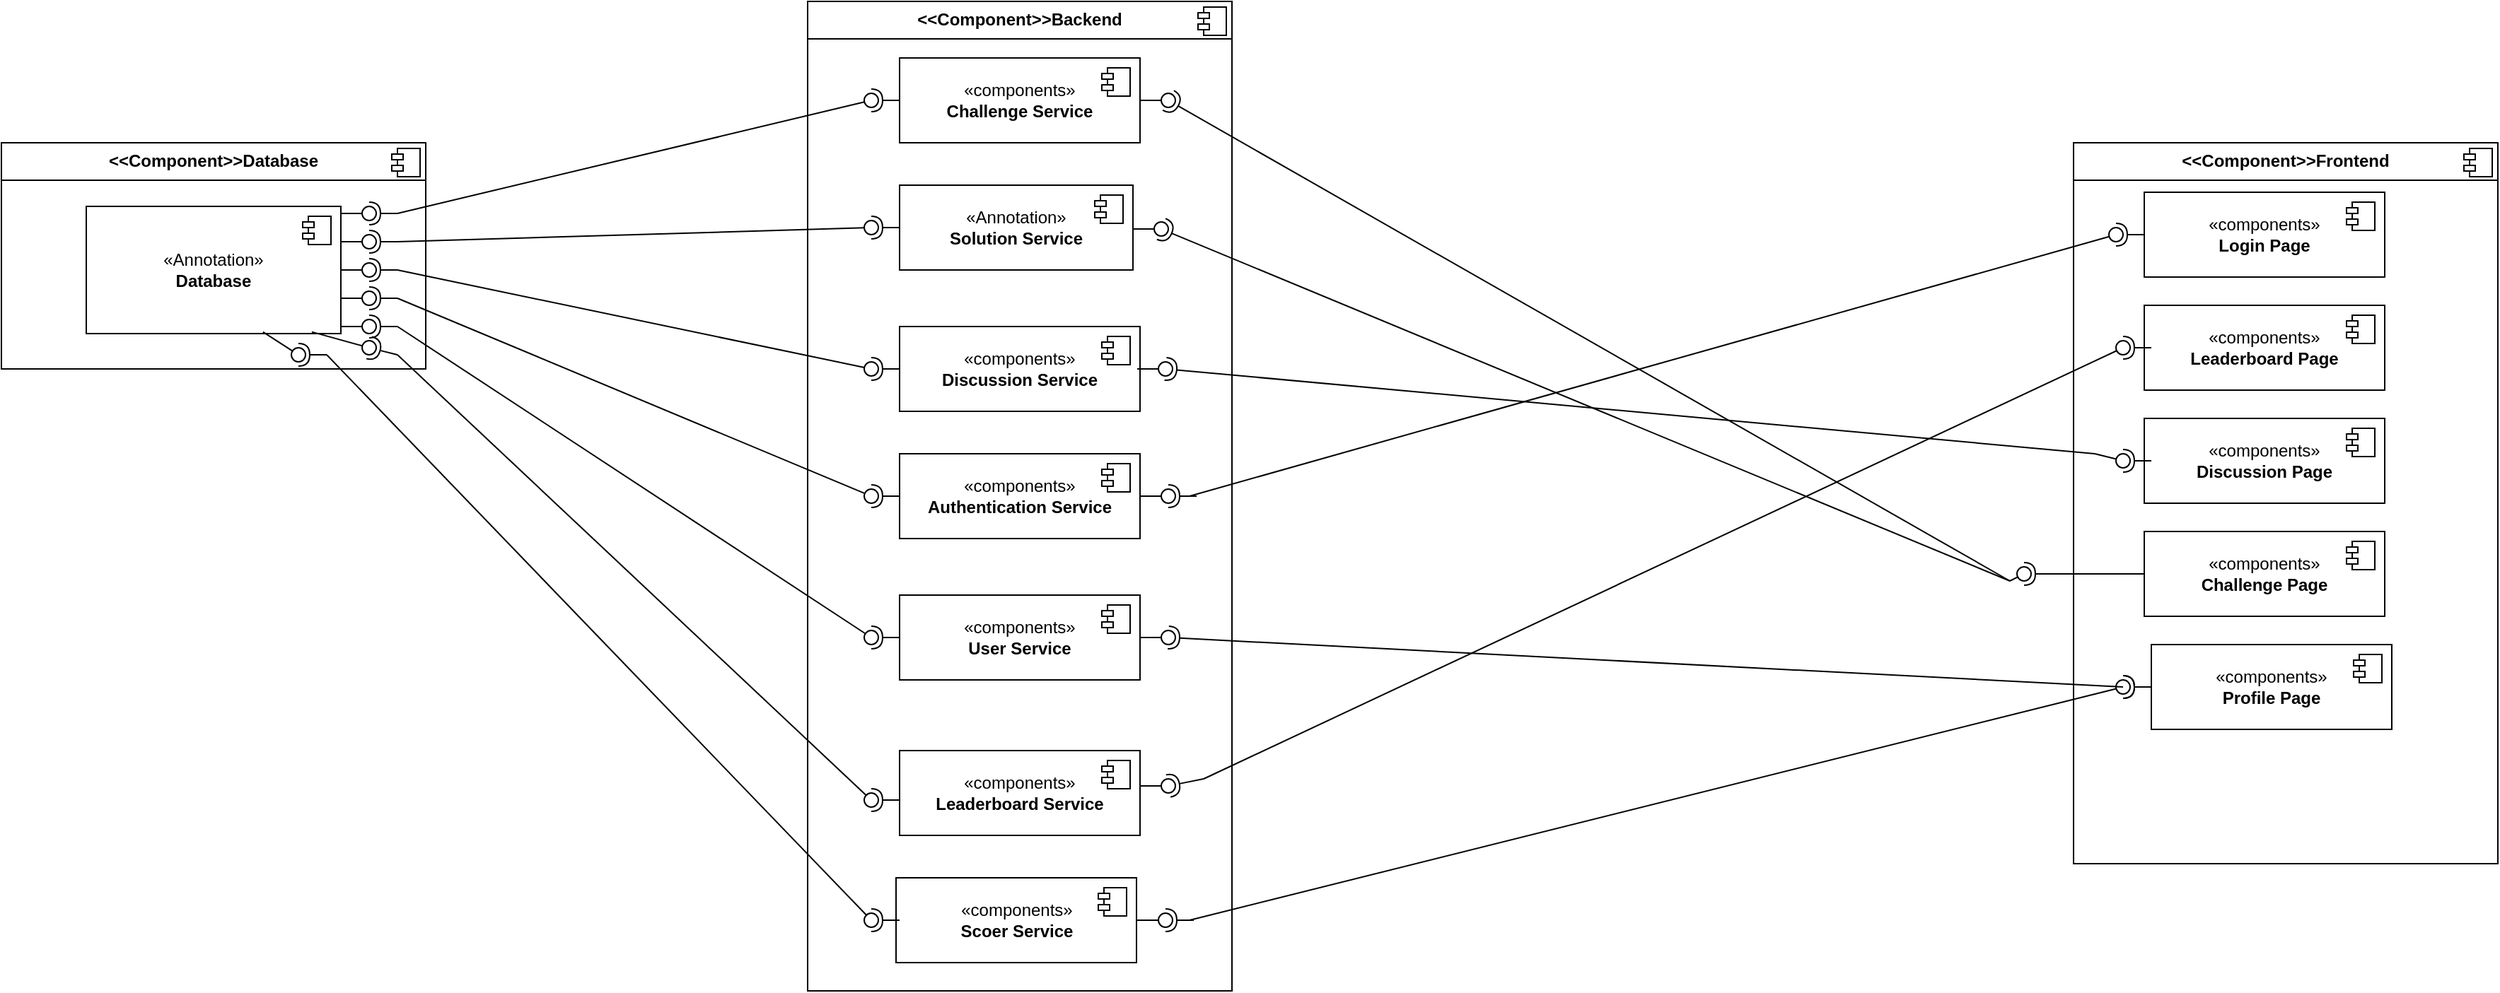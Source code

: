 <mxfile version="24.7.7">
  <diagram name="Page-1" id="1HDXXYpsf4qxFuLjd2vX">
    <mxGraphModel dx="3291" dy="1037" grid="1" gridSize="10" guides="1" tooltips="1" connect="1" arrows="1" fold="1" page="1" pageScale="1" pageWidth="850" pageHeight="1100" math="0" shadow="0">
      <root>
        <mxCell id="0" />
        <mxCell id="1" parent="0" />
        <mxCell id="7L-9NUfplAu3C36GX-nJ-7" value="&lt;p style=&quot;margin:0px;margin-top:6px;text-align:center;&quot;&gt;&lt;b&gt;&amp;lt;&amp;lt;Component&amp;gt;&amp;gt;Backend&lt;/b&gt;&lt;/p&gt;&lt;hr size=&quot;1&quot; style=&quot;border-style:solid;&quot;&gt;&lt;p style=&quot;margin:0px;margin-left:8px;&quot;&gt;&lt;br&gt;&lt;/p&gt;" style="align=left;overflow=fill;html=1;dropTarget=0;whiteSpace=wrap;" parent="1" vertex="1">
          <mxGeometry x="-470" y="130" width="300" height="700" as="geometry" />
        </mxCell>
        <mxCell id="7L-9NUfplAu3C36GX-nJ-8" value="" style="shape=component;jettyWidth=8;jettyHeight=4;" parent="7L-9NUfplAu3C36GX-nJ-7" vertex="1">
          <mxGeometry x="1" width="20" height="20" relative="1" as="geometry">
            <mxPoint x="-24" y="4" as="offset" />
          </mxGeometry>
        </mxCell>
        <mxCell id="7L-9NUfplAu3C36GX-nJ-1" value="«components»&lt;br&gt;&lt;b&gt;Challenge Service&lt;/b&gt;" style="html=1;dropTarget=0;whiteSpace=wrap;" parent="1" vertex="1">
          <mxGeometry x="-405" y="170" width="170" height="60" as="geometry" />
        </mxCell>
        <mxCell id="7L-9NUfplAu3C36GX-nJ-2" value="" style="shape=module;jettyWidth=8;jettyHeight=4;" parent="7L-9NUfplAu3C36GX-nJ-1" vertex="1">
          <mxGeometry x="1" width="20" height="20" relative="1" as="geometry">
            <mxPoint x="-27" y="7" as="offset" />
          </mxGeometry>
        </mxCell>
        <mxCell id="7L-9NUfplAu3C36GX-nJ-5" value="«Annotation»&lt;br&gt;&lt;b&gt;Solution Service&lt;/b&gt;" style="html=1;dropTarget=0;whiteSpace=wrap;" parent="1" vertex="1">
          <mxGeometry x="-405" y="260" width="165" height="60" as="geometry" />
        </mxCell>
        <mxCell id="7L-9NUfplAu3C36GX-nJ-6" value="" style="shape=module;jettyWidth=8;jettyHeight=4;" parent="7L-9NUfplAu3C36GX-nJ-5" vertex="1">
          <mxGeometry x="1" width="20" height="20" relative="1" as="geometry">
            <mxPoint x="-27" y="7" as="offset" />
          </mxGeometry>
        </mxCell>
        <mxCell id="7L-9NUfplAu3C36GX-nJ-9" value="«components»&lt;br&gt;&lt;b&gt;Discussion Service&lt;br&gt;&lt;/b&gt;" style="html=1;dropTarget=0;whiteSpace=wrap;" parent="1" vertex="1">
          <mxGeometry x="-405" y="360" width="170" height="60" as="geometry" />
        </mxCell>
        <mxCell id="7L-9NUfplAu3C36GX-nJ-10" value="" style="shape=module;jettyWidth=8;jettyHeight=4;" parent="7L-9NUfplAu3C36GX-nJ-9" vertex="1">
          <mxGeometry x="1" width="20" height="20" relative="1" as="geometry">
            <mxPoint x="-27" y="7" as="offset" />
          </mxGeometry>
        </mxCell>
        <mxCell id="7L-9NUfplAu3C36GX-nJ-11" value="«components»&lt;br&gt;&lt;b&gt;Authentication Service&lt;/b&gt;" style="html=1;dropTarget=0;whiteSpace=wrap;" parent="1" vertex="1">
          <mxGeometry x="-405" y="450" width="170" height="60" as="geometry" />
        </mxCell>
        <mxCell id="7L-9NUfplAu3C36GX-nJ-12" value="" style="shape=module;jettyWidth=8;jettyHeight=4;" parent="7L-9NUfplAu3C36GX-nJ-11" vertex="1">
          <mxGeometry x="1" width="20" height="20" relative="1" as="geometry">
            <mxPoint x="-27" y="7" as="offset" />
          </mxGeometry>
        </mxCell>
        <mxCell id="7L-9NUfplAu3C36GX-nJ-13" value="«components»&lt;br&gt;&lt;b&gt;User Service&lt;/b&gt;" style="html=1;dropTarget=0;whiteSpace=wrap;" parent="1" vertex="1">
          <mxGeometry x="-405" y="550" width="170" height="60" as="geometry" />
        </mxCell>
        <mxCell id="7L-9NUfplAu3C36GX-nJ-14" value="" style="shape=module;jettyWidth=8;jettyHeight=4;" parent="7L-9NUfplAu3C36GX-nJ-13" vertex="1">
          <mxGeometry x="1" width="20" height="20" relative="1" as="geometry">
            <mxPoint x="-27" y="7" as="offset" />
          </mxGeometry>
        </mxCell>
        <mxCell id="7L-9NUfplAu3C36GX-nJ-15" value="«components»&lt;br&gt;&lt;b&gt;Leaderboard Service&lt;/b&gt;" style="html=1;dropTarget=0;whiteSpace=wrap;" parent="1" vertex="1">
          <mxGeometry x="-405" y="660" width="170" height="60" as="geometry" />
        </mxCell>
        <mxCell id="7L-9NUfplAu3C36GX-nJ-16" value="" style="shape=module;jettyWidth=8;jettyHeight=4;" parent="7L-9NUfplAu3C36GX-nJ-15" vertex="1">
          <mxGeometry x="1" width="20" height="20" relative="1" as="geometry">
            <mxPoint x="-27" y="7" as="offset" />
          </mxGeometry>
        </mxCell>
        <mxCell id="7L-9NUfplAu3C36GX-nJ-18" value="«components»&lt;br&gt;&lt;b&gt;Scoer Service&lt;/b&gt;" style="html=1;dropTarget=0;whiteSpace=wrap;" parent="1" vertex="1">
          <mxGeometry x="-407.5" y="750" width="170" height="60" as="geometry" />
        </mxCell>
        <mxCell id="7L-9NUfplAu3C36GX-nJ-19" value="" style="shape=module;jettyWidth=8;jettyHeight=4;" parent="7L-9NUfplAu3C36GX-nJ-18" vertex="1">
          <mxGeometry x="1" width="20" height="20" relative="1" as="geometry">
            <mxPoint x="-27" y="7" as="offset" />
          </mxGeometry>
        </mxCell>
        <mxCell id="7L-9NUfplAu3C36GX-nJ-21" value="&lt;p style=&quot;margin:0px;margin-top:6px;text-align:center;&quot;&gt;&lt;b&gt;&amp;lt;&amp;lt;Component&amp;gt;&amp;gt;Database&lt;/b&gt;&lt;/p&gt;&lt;hr size=&quot;1&quot; style=&quot;border-style:solid;&quot;&gt;&lt;p style=&quot;margin:0px;margin-left:8px;&quot;&gt;&lt;br&gt;&lt;/p&gt;" style="align=left;overflow=fill;html=1;dropTarget=0;whiteSpace=wrap;" parent="1" vertex="1">
          <mxGeometry x="-1040" y="230" width="300" height="160" as="geometry" />
        </mxCell>
        <mxCell id="7L-9NUfplAu3C36GX-nJ-22" value="" style="shape=component;jettyWidth=8;jettyHeight=4;" parent="7L-9NUfplAu3C36GX-nJ-21" vertex="1">
          <mxGeometry x="1" width="20" height="20" relative="1" as="geometry">
            <mxPoint x="-24" y="4" as="offset" />
          </mxGeometry>
        </mxCell>
        <mxCell id="7L-9NUfplAu3C36GX-nJ-31" value="&lt;p style=&quot;margin:0px;margin-top:6px;text-align:center;&quot;&gt;&lt;b&gt;&amp;lt;&amp;lt;Component&amp;gt;&amp;gt;Frontend&lt;br&gt;&lt;/b&gt;&lt;/p&gt;&lt;hr size=&quot;1&quot; style=&quot;border-style:solid;&quot;&gt;&lt;p style=&quot;margin:0px;margin-left:8px;&quot;&gt;&lt;br&gt;&lt;/p&gt;" style="align=left;overflow=fill;html=1;dropTarget=0;whiteSpace=wrap;" parent="1" vertex="1">
          <mxGeometry x="425" y="230" width="300" height="510" as="geometry" />
        </mxCell>
        <mxCell id="7L-9NUfplAu3C36GX-nJ-32" value="" style="shape=component;jettyWidth=8;jettyHeight=4;" parent="7L-9NUfplAu3C36GX-nJ-31" vertex="1">
          <mxGeometry x="1" width="20" height="20" relative="1" as="geometry">
            <mxPoint x="-24" y="4" as="offset" />
          </mxGeometry>
        </mxCell>
        <mxCell id="7L-9NUfplAu3C36GX-nJ-35" value="«components»&lt;br&gt;&lt;b&gt;Login Page&lt;br&gt;&lt;/b&gt;" style="html=1;dropTarget=0;whiteSpace=wrap;" parent="1" vertex="1">
          <mxGeometry x="475" y="265" width="170" height="60" as="geometry" />
        </mxCell>
        <mxCell id="7L-9NUfplAu3C36GX-nJ-36" value="" style="shape=module;jettyWidth=8;jettyHeight=4;" parent="7L-9NUfplAu3C36GX-nJ-35" vertex="1">
          <mxGeometry x="1" width="20" height="20" relative="1" as="geometry">
            <mxPoint x="-27" y="7" as="offset" />
          </mxGeometry>
        </mxCell>
        <mxCell id="7L-9NUfplAu3C36GX-nJ-37" value="«components»&lt;br&gt;&lt;b&gt;Leaderboard Page&lt;br&gt;&lt;/b&gt;" style="html=1;dropTarget=0;whiteSpace=wrap;" parent="1" vertex="1">
          <mxGeometry x="475" y="345" width="170" height="60" as="geometry" />
        </mxCell>
        <mxCell id="7L-9NUfplAu3C36GX-nJ-38" value="" style="shape=module;jettyWidth=8;jettyHeight=4;" parent="7L-9NUfplAu3C36GX-nJ-37" vertex="1">
          <mxGeometry x="1" width="20" height="20" relative="1" as="geometry">
            <mxPoint x="-27" y="7" as="offset" />
          </mxGeometry>
        </mxCell>
        <mxCell id="7L-9NUfplAu3C36GX-nJ-39" value="«components»&lt;br&gt;&lt;b&gt;Discussion Page&lt;br&gt;&lt;/b&gt;" style="html=1;dropTarget=0;whiteSpace=wrap;" parent="1" vertex="1">
          <mxGeometry x="475" y="425" width="170" height="60" as="geometry" />
        </mxCell>
        <mxCell id="7L-9NUfplAu3C36GX-nJ-40" value="" style="shape=module;jettyWidth=8;jettyHeight=4;" parent="7L-9NUfplAu3C36GX-nJ-39" vertex="1">
          <mxGeometry x="1" width="20" height="20" relative="1" as="geometry">
            <mxPoint x="-27" y="7" as="offset" />
          </mxGeometry>
        </mxCell>
        <mxCell id="7L-9NUfplAu3C36GX-nJ-41" value="«components»&lt;br&gt;&lt;b&gt;Challenge Page&lt;br&gt;&lt;/b&gt;" style="html=1;dropTarget=0;whiteSpace=wrap;" parent="1" vertex="1">
          <mxGeometry x="475" y="505" width="170" height="60" as="geometry" />
        </mxCell>
        <mxCell id="7L-9NUfplAu3C36GX-nJ-42" value="" style="shape=module;jettyWidth=8;jettyHeight=4;" parent="7L-9NUfplAu3C36GX-nJ-41" vertex="1">
          <mxGeometry x="1" width="20" height="20" relative="1" as="geometry">
            <mxPoint x="-27" y="7" as="offset" />
          </mxGeometry>
        </mxCell>
        <mxCell id="7L-9NUfplAu3C36GX-nJ-43" value="«components»&lt;br&gt;&lt;b&gt;Profile Page&lt;br&gt;&lt;/b&gt;" style="html=1;dropTarget=0;whiteSpace=wrap;" parent="1" vertex="1">
          <mxGeometry x="480" y="585" width="170" height="60" as="geometry" />
        </mxCell>
        <mxCell id="7L-9NUfplAu3C36GX-nJ-44" value="" style="shape=module;jettyWidth=8;jettyHeight=4;" parent="7L-9NUfplAu3C36GX-nJ-43" vertex="1">
          <mxGeometry x="1" width="20" height="20" relative="1" as="geometry">
            <mxPoint x="-27" y="7" as="offset" />
          </mxGeometry>
        </mxCell>
        <mxCell id="7L-9NUfplAu3C36GX-nJ-52" value="" style="ellipse;whiteSpace=wrap;html=1;align=center;aspect=fixed;fillColor=none;strokeColor=none;resizable=0;perimeter=centerPerimeter;rotatable=0;allowArrows=0;points=[];outlineConnect=1;" parent="1" vertex="1">
          <mxGeometry x="450" y="530" width="10" height="10" as="geometry" />
        </mxCell>
        <mxCell id="7L-9NUfplAu3C36GX-nJ-59" value="" style="ellipse;whiteSpace=wrap;html=1;align=center;aspect=fixed;fillColor=none;strokeColor=none;resizable=0;perimeter=centerPerimeter;rotatable=0;allowArrows=0;points=[];outlineConnect=1;" parent="1" vertex="1">
          <mxGeometry x="360" y="315" width="10" height="10" as="geometry" />
        </mxCell>
        <mxCell id="7L-9NUfplAu3C36GX-nJ-65" value="" style="ellipse;whiteSpace=wrap;html=1;align=center;aspect=fixed;fillColor=none;strokeColor=none;resizable=0;perimeter=centerPerimeter;rotatable=0;allowArrows=0;points=[];outlineConnect=1;" parent="1" vertex="1">
          <mxGeometry x="450" y="295" width="10" height="10" as="geometry" />
        </mxCell>
        <mxCell id="7L-9NUfplAu3C36GX-nJ-89" value="«Annotation»&lt;br&gt;&lt;b&gt;Database&lt;/b&gt;" style="html=1;dropTarget=0;whiteSpace=wrap;" parent="1" vertex="1">
          <mxGeometry x="-980" y="275" width="180" height="90" as="geometry" />
        </mxCell>
        <mxCell id="7L-9NUfplAu3C36GX-nJ-90" value="" style="shape=module;jettyWidth=8;jettyHeight=4;" parent="7L-9NUfplAu3C36GX-nJ-89" vertex="1">
          <mxGeometry x="1" width="20" height="20" relative="1" as="geometry">
            <mxPoint x="-27" y="7" as="offset" />
          </mxGeometry>
        </mxCell>
        <mxCell id="2OPC4TRDWl-_-8uaWu4Q-7" value="" style="rounded=0;orthogonalLoop=1;jettySize=auto;html=1;endArrow=halfCircle;endFill=0;endSize=6;strokeWidth=1;sketch=0;" edge="1" target="2OPC4TRDWl-_-8uaWu4Q-9" parent="1">
          <mxGeometry relative="1" as="geometry">
            <mxPoint x="-760" y="300" as="sourcePoint" />
          </mxGeometry>
        </mxCell>
        <mxCell id="2OPC4TRDWl-_-8uaWu4Q-8" value="" style="rounded=0;orthogonalLoop=1;jettySize=auto;html=1;endArrow=oval;endFill=0;sketch=0;sourcePerimeterSpacing=0;targetPerimeterSpacing=0;endSize=10;" edge="1" target="2OPC4TRDWl-_-8uaWu4Q-9" parent="1">
          <mxGeometry relative="1" as="geometry">
            <mxPoint x="-800" y="300" as="sourcePoint" />
          </mxGeometry>
        </mxCell>
        <mxCell id="2OPC4TRDWl-_-8uaWu4Q-9" value="" style="ellipse;whiteSpace=wrap;html=1;align=center;aspect=fixed;fillColor=none;strokeColor=none;resizable=0;perimeter=centerPerimeter;rotatable=0;allowArrows=0;points=[];outlineConnect=1;" vertex="1" parent="1">
          <mxGeometry x="-785" y="295" width="10" height="10" as="geometry" />
        </mxCell>
        <mxCell id="2OPC4TRDWl-_-8uaWu4Q-10" value="" style="rounded=0;orthogonalLoop=1;jettySize=auto;html=1;endArrow=halfCircle;endFill=0;endSize=6;strokeWidth=1;sketch=0;" edge="1" target="2OPC4TRDWl-_-8uaWu4Q-12" parent="1">
          <mxGeometry relative="1" as="geometry">
            <mxPoint x="-760" y="320" as="sourcePoint" />
          </mxGeometry>
        </mxCell>
        <mxCell id="2OPC4TRDWl-_-8uaWu4Q-11" value="" style="rounded=0;orthogonalLoop=1;jettySize=auto;html=1;endArrow=oval;endFill=0;sketch=0;sourcePerimeterSpacing=0;targetPerimeterSpacing=0;endSize=10;" edge="1" target="2OPC4TRDWl-_-8uaWu4Q-12" parent="1">
          <mxGeometry relative="1" as="geometry">
            <mxPoint x="-800" y="320" as="sourcePoint" />
          </mxGeometry>
        </mxCell>
        <mxCell id="2OPC4TRDWl-_-8uaWu4Q-12" value="" style="ellipse;whiteSpace=wrap;html=1;align=center;aspect=fixed;fillColor=none;strokeColor=none;resizable=0;perimeter=centerPerimeter;rotatable=0;allowArrows=0;points=[];outlineConnect=1;" vertex="1" parent="1">
          <mxGeometry x="-785" y="315" width="10" height="10" as="geometry" />
        </mxCell>
        <mxCell id="2OPC4TRDWl-_-8uaWu4Q-13" value="" style="rounded=0;orthogonalLoop=1;jettySize=auto;html=1;endArrow=halfCircle;endFill=0;endSize=6;strokeWidth=1;sketch=0;" edge="1" target="2OPC4TRDWl-_-8uaWu4Q-15" parent="1">
          <mxGeometry relative="1" as="geometry">
            <mxPoint x="-760" y="340" as="sourcePoint" />
          </mxGeometry>
        </mxCell>
        <mxCell id="2OPC4TRDWl-_-8uaWu4Q-14" value="" style="rounded=0;orthogonalLoop=1;jettySize=auto;html=1;endArrow=oval;endFill=0;sketch=0;sourcePerimeterSpacing=0;targetPerimeterSpacing=0;endSize=10;" edge="1" target="2OPC4TRDWl-_-8uaWu4Q-15" parent="1">
          <mxGeometry relative="1" as="geometry">
            <mxPoint x="-800" y="340" as="sourcePoint" />
          </mxGeometry>
        </mxCell>
        <mxCell id="2OPC4TRDWl-_-8uaWu4Q-15" value="" style="ellipse;whiteSpace=wrap;html=1;align=center;aspect=fixed;fillColor=none;strokeColor=none;resizable=0;perimeter=centerPerimeter;rotatable=0;allowArrows=0;points=[];outlineConnect=1;" vertex="1" parent="1">
          <mxGeometry x="-785" y="335" width="10" height="10" as="geometry" />
        </mxCell>
        <mxCell id="2OPC4TRDWl-_-8uaWu4Q-16" value="" style="rounded=0;orthogonalLoop=1;jettySize=auto;html=1;endArrow=halfCircle;endFill=0;endSize=6;strokeWidth=1;sketch=0;" edge="1" target="2OPC4TRDWl-_-8uaWu4Q-18" parent="1">
          <mxGeometry relative="1" as="geometry">
            <mxPoint x="-760" y="360" as="sourcePoint" />
          </mxGeometry>
        </mxCell>
        <mxCell id="2OPC4TRDWl-_-8uaWu4Q-17" value="" style="rounded=0;orthogonalLoop=1;jettySize=auto;html=1;endArrow=oval;endFill=0;sketch=0;sourcePerimeterSpacing=0;targetPerimeterSpacing=0;endSize=10;" edge="1" target="2OPC4TRDWl-_-8uaWu4Q-18" parent="1">
          <mxGeometry relative="1" as="geometry">
            <mxPoint x="-800" y="360" as="sourcePoint" />
          </mxGeometry>
        </mxCell>
        <mxCell id="2OPC4TRDWl-_-8uaWu4Q-18" value="" style="ellipse;whiteSpace=wrap;html=1;align=center;aspect=fixed;fillColor=none;strokeColor=none;resizable=0;perimeter=centerPerimeter;rotatable=0;allowArrows=0;points=[];outlineConnect=1;" vertex="1" parent="1">
          <mxGeometry x="-785" y="355" width="10" height="10" as="geometry" />
        </mxCell>
        <mxCell id="2OPC4TRDWl-_-8uaWu4Q-19" value="" style="rounded=0;orthogonalLoop=1;jettySize=auto;html=1;endArrow=halfCircle;endFill=0;endSize=6;strokeWidth=1;sketch=0;" edge="1" target="2OPC4TRDWl-_-8uaWu4Q-21" parent="1">
          <mxGeometry relative="1" as="geometry">
            <mxPoint x="-760" y="380" as="sourcePoint" />
          </mxGeometry>
        </mxCell>
        <mxCell id="2OPC4TRDWl-_-8uaWu4Q-20" value="" style="rounded=0;orthogonalLoop=1;jettySize=auto;html=1;endArrow=oval;endFill=0;sketch=0;sourcePerimeterSpacing=0;targetPerimeterSpacing=0;endSize=10;exitX=0.886;exitY=0.987;exitDx=0;exitDy=0;exitPerimeter=0;" edge="1" target="2OPC4TRDWl-_-8uaWu4Q-21" parent="1" source="7L-9NUfplAu3C36GX-nJ-89">
          <mxGeometry relative="1" as="geometry">
            <mxPoint x="-800" y="375" as="sourcePoint" />
          </mxGeometry>
        </mxCell>
        <mxCell id="2OPC4TRDWl-_-8uaWu4Q-21" value="" style="ellipse;whiteSpace=wrap;html=1;align=center;aspect=fixed;fillColor=none;strokeColor=none;resizable=0;perimeter=centerPerimeter;rotatable=0;allowArrows=0;points=[];outlineConnect=1;" vertex="1" parent="1">
          <mxGeometry x="-785" y="370" width="10" height="10" as="geometry" />
        </mxCell>
        <mxCell id="2OPC4TRDWl-_-8uaWu4Q-22" value="" style="rounded=0;orthogonalLoop=1;jettySize=auto;html=1;endArrow=halfCircle;endFill=0;endSize=6;strokeWidth=1;sketch=0;" edge="1" target="2OPC4TRDWl-_-8uaWu4Q-24" parent="1">
          <mxGeometry relative="1" as="geometry">
            <mxPoint x="-760" y="280" as="sourcePoint" />
          </mxGeometry>
        </mxCell>
        <mxCell id="2OPC4TRDWl-_-8uaWu4Q-23" value="" style="rounded=0;orthogonalLoop=1;jettySize=auto;html=1;endArrow=oval;endFill=0;sketch=0;sourcePerimeterSpacing=0;targetPerimeterSpacing=0;endSize=10;" edge="1" target="2OPC4TRDWl-_-8uaWu4Q-24" parent="1">
          <mxGeometry relative="1" as="geometry">
            <mxPoint x="-800" y="280" as="sourcePoint" />
          </mxGeometry>
        </mxCell>
        <mxCell id="2OPC4TRDWl-_-8uaWu4Q-24" value="" style="ellipse;whiteSpace=wrap;html=1;align=center;aspect=fixed;fillColor=none;strokeColor=none;resizable=0;perimeter=centerPerimeter;rotatable=0;allowArrows=0;points=[];outlineConnect=1;" vertex="1" parent="1">
          <mxGeometry x="-785" y="275" width="10" height="10" as="geometry" />
        </mxCell>
        <mxCell id="2OPC4TRDWl-_-8uaWu4Q-25" value="" style="rounded=0;orthogonalLoop=1;jettySize=auto;html=1;endArrow=halfCircle;endFill=0;endSize=6;strokeWidth=1;sketch=0;" edge="1" target="2OPC4TRDWl-_-8uaWu4Q-27" parent="1">
          <mxGeometry relative="1" as="geometry">
            <mxPoint x="-405" y="200" as="sourcePoint" />
          </mxGeometry>
        </mxCell>
        <mxCell id="2OPC4TRDWl-_-8uaWu4Q-26" value="" style="rounded=0;orthogonalLoop=1;jettySize=auto;html=1;endArrow=oval;endFill=0;sketch=0;sourcePerimeterSpacing=0;targetPerimeterSpacing=0;endSize=10;" edge="1" target="2OPC4TRDWl-_-8uaWu4Q-27" parent="1">
          <mxGeometry relative="1" as="geometry">
            <mxPoint x="-760" y="280" as="sourcePoint" />
          </mxGeometry>
        </mxCell>
        <mxCell id="2OPC4TRDWl-_-8uaWu4Q-27" value="" style="ellipse;whiteSpace=wrap;html=1;align=center;aspect=fixed;fillColor=none;strokeColor=none;resizable=0;perimeter=centerPerimeter;rotatable=0;allowArrows=0;points=[];outlineConnect=1;" vertex="1" parent="1">
          <mxGeometry x="-430" y="195" width="10" height="10" as="geometry" />
        </mxCell>
        <mxCell id="2OPC4TRDWl-_-8uaWu4Q-28" value="" style="rounded=0;orthogonalLoop=1;jettySize=auto;html=1;endArrow=halfCircle;endFill=0;endSize=6;strokeWidth=1;sketch=0;" edge="1" target="2OPC4TRDWl-_-8uaWu4Q-30" parent="1">
          <mxGeometry relative="1" as="geometry">
            <mxPoint x="-405" y="290" as="sourcePoint" />
          </mxGeometry>
        </mxCell>
        <mxCell id="2OPC4TRDWl-_-8uaWu4Q-29" value="" style="rounded=0;orthogonalLoop=1;jettySize=auto;html=1;endArrow=oval;endFill=0;sketch=0;sourcePerimeterSpacing=0;targetPerimeterSpacing=0;endSize=10;" edge="1" target="2OPC4TRDWl-_-8uaWu4Q-30" parent="1">
          <mxGeometry relative="1" as="geometry">
            <mxPoint x="-760" y="300" as="sourcePoint" />
          </mxGeometry>
        </mxCell>
        <mxCell id="2OPC4TRDWl-_-8uaWu4Q-30" value="" style="ellipse;whiteSpace=wrap;html=1;align=center;aspect=fixed;fillColor=none;strokeColor=none;resizable=0;perimeter=centerPerimeter;rotatable=0;allowArrows=0;points=[];outlineConnect=1;" vertex="1" parent="1">
          <mxGeometry x="-430" y="285" width="10" height="10" as="geometry" />
        </mxCell>
        <mxCell id="2OPC4TRDWl-_-8uaWu4Q-31" value="" style="rounded=0;orthogonalLoop=1;jettySize=auto;html=1;endArrow=halfCircle;endFill=0;endSize=6;strokeWidth=1;sketch=0;" edge="1" target="2OPC4TRDWl-_-8uaWu4Q-33" parent="1">
          <mxGeometry relative="1" as="geometry">
            <mxPoint x="-405" y="390" as="sourcePoint" />
          </mxGeometry>
        </mxCell>
        <mxCell id="2OPC4TRDWl-_-8uaWu4Q-32" value="" style="rounded=0;orthogonalLoop=1;jettySize=auto;html=1;endArrow=oval;endFill=0;sketch=0;sourcePerimeterSpacing=0;targetPerimeterSpacing=0;endSize=10;" edge="1" target="2OPC4TRDWl-_-8uaWu4Q-33" parent="1">
          <mxGeometry relative="1" as="geometry">
            <mxPoint x="-760" y="320" as="sourcePoint" />
          </mxGeometry>
        </mxCell>
        <mxCell id="2OPC4TRDWl-_-8uaWu4Q-33" value="" style="ellipse;whiteSpace=wrap;html=1;align=center;aspect=fixed;fillColor=none;strokeColor=none;resizable=0;perimeter=centerPerimeter;rotatable=0;allowArrows=0;points=[];outlineConnect=1;" vertex="1" parent="1">
          <mxGeometry x="-430" y="385" width="10" height="10" as="geometry" />
        </mxCell>
        <mxCell id="2OPC4TRDWl-_-8uaWu4Q-34" value="" style="rounded=0;orthogonalLoop=1;jettySize=auto;html=1;endArrow=halfCircle;endFill=0;endSize=6;strokeWidth=1;sketch=0;" edge="1" target="2OPC4TRDWl-_-8uaWu4Q-36" parent="1">
          <mxGeometry relative="1" as="geometry">
            <mxPoint x="-405" y="480" as="sourcePoint" />
          </mxGeometry>
        </mxCell>
        <mxCell id="2OPC4TRDWl-_-8uaWu4Q-35" value="" style="rounded=0;orthogonalLoop=1;jettySize=auto;html=1;endArrow=oval;endFill=0;sketch=0;sourcePerimeterSpacing=0;targetPerimeterSpacing=0;endSize=10;" edge="1" target="2OPC4TRDWl-_-8uaWu4Q-36" parent="1">
          <mxGeometry relative="1" as="geometry">
            <mxPoint x="-760" y="340" as="sourcePoint" />
          </mxGeometry>
        </mxCell>
        <mxCell id="2OPC4TRDWl-_-8uaWu4Q-36" value="" style="ellipse;whiteSpace=wrap;html=1;align=center;aspect=fixed;fillColor=none;strokeColor=none;resizable=0;perimeter=centerPerimeter;rotatable=0;allowArrows=0;points=[];outlineConnect=1;" vertex="1" parent="1">
          <mxGeometry x="-430" y="475" width="10" height="10" as="geometry" />
        </mxCell>
        <mxCell id="2OPC4TRDWl-_-8uaWu4Q-37" value="" style="rounded=0;orthogonalLoop=1;jettySize=auto;html=1;endArrow=halfCircle;endFill=0;endSize=6;strokeWidth=1;sketch=0;" edge="1" target="2OPC4TRDWl-_-8uaWu4Q-39" parent="1">
          <mxGeometry relative="1" as="geometry">
            <mxPoint x="-405" y="580" as="sourcePoint" />
          </mxGeometry>
        </mxCell>
        <mxCell id="2OPC4TRDWl-_-8uaWu4Q-38" value="" style="rounded=0;orthogonalLoop=1;jettySize=auto;html=1;endArrow=oval;endFill=0;sketch=0;sourcePerimeterSpacing=0;targetPerimeterSpacing=0;endSize=10;" edge="1" target="2OPC4TRDWl-_-8uaWu4Q-39" parent="1">
          <mxGeometry relative="1" as="geometry">
            <mxPoint x="-760" y="360" as="sourcePoint" />
          </mxGeometry>
        </mxCell>
        <mxCell id="2OPC4TRDWl-_-8uaWu4Q-39" value="" style="ellipse;whiteSpace=wrap;html=1;align=center;aspect=fixed;fillColor=none;strokeColor=none;resizable=0;perimeter=centerPerimeter;rotatable=0;allowArrows=0;points=[];outlineConnect=1;" vertex="1" parent="1">
          <mxGeometry x="-430" y="575" width="10" height="10" as="geometry" />
        </mxCell>
        <mxCell id="2OPC4TRDWl-_-8uaWu4Q-40" value="" style="rounded=0;orthogonalLoop=1;jettySize=auto;html=1;endArrow=halfCircle;endFill=0;endSize=6;strokeWidth=1;sketch=0;" edge="1" target="2OPC4TRDWl-_-8uaWu4Q-42" parent="1">
          <mxGeometry relative="1" as="geometry">
            <mxPoint x="-405" y="695" as="sourcePoint" />
          </mxGeometry>
        </mxCell>
        <mxCell id="2OPC4TRDWl-_-8uaWu4Q-41" value="" style="rounded=0;orthogonalLoop=1;jettySize=auto;html=1;endArrow=oval;endFill=0;sketch=0;sourcePerimeterSpacing=0;targetPerimeterSpacing=0;endSize=10;" edge="1" target="2OPC4TRDWl-_-8uaWu4Q-42" parent="1">
          <mxGeometry relative="1" as="geometry">
            <mxPoint x="-760" y="380" as="sourcePoint" />
          </mxGeometry>
        </mxCell>
        <mxCell id="2OPC4TRDWl-_-8uaWu4Q-42" value="" style="ellipse;whiteSpace=wrap;html=1;align=center;aspect=fixed;fillColor=none;strokeColor=none;resizable=0;perimeter=centerPerimeter;rotatable=0;allowArrows=0;points=[];outlineConnect=1;" vertex="1" parent="1">
          <mxGeometry x="-430" y="690" width="10" height="10" as="geometry" />
        </mxCell>
        <mxCell id="2OPC4TRDWl-_-8uaWu4Q-49" value="" style="rounded=0;orthogonalLoop=1;jettySize=auto;html=1;endArrow=halfCircle;endFill=0;endSize=6;strokeWidth=1;sketch=0;" edge="1" target="2OPC4TRDWl-_-8uaWu4Q-51" parent="1">
          <mxGeometry relative="1" as="geometry">
            <mxPoint x="-405" y="780" as="sourcePoint" />
          </mxGeometry>
        </mxCell>
        <mxCell id="2OPC4TRDWl-_-8uaWu4Q-50" value="" style="rounded=0;orthogonalLoop=1;jettySize=auto;html=1;endArrow=oval;endFill=0;sketch=0;sourcePerimeterSpacing=0;targetPerimeterSpacing=0;endSize=10;" edge="1" target="2OPC4TRDWl-_-8uaWu4Q-51" parent="1">
          <mxGeometry relative="1" as="geometry">
            <mxPoint x="-810" y="380" as="sourcePoint" />
          </mxGeometry>
        </mxCell>
        <mxCell id="2OPC4TRDWl-_-8uaWu4Q-51" value="" style="ellipse;whiteSpace=wrap;html=1;align=center;aspect=fixed;fillColor=none;strokeColor=none;resizable=0;perimeter=centerPerimeter;rotatable=0;allowArrows=0;points=[];outlineConnect=1;" vertex="1" parent="1">
          <mxGeometry x="-430" y="775" width="10" height="10" as="geometry" />
        </mxCell>
        <mxCell id="2OPC4TRDWl-_-8uaWu4Q-52" value="" style="rounded=0;orthogonalLoop=1;jettySize=auto;html=1;endArrow=halfCircle;endFill=0;endSize=6;strokeWidth=1;sketch=0;" edge="1" target="2OPC4TRDWl-_-8uaWu4Q-54" parent="1">
          <mxGeometry relative="1" as="geometry">
            <mxPoint x="-810" y="380" as="sourcePoint" />
          </mxGeometry>
        </mxCell>
        <mxCell id="2OPC4TRDWl-_-8uaWu4Q-53" value="" style="rounded=0;orthogonalLoop=1;jettySize=auto;html=1;endArrow=oval;endFill=0;sketch=0;sourcePerimeterSpacing=0;targetPerimeterSpacing=0;endSize=10;exitX=0.694;exitY=0.987;exitDx=0;exitDy=0;exitPerimeter=0;" edge="1" target="2OPC4TRDWl-_-8uaWu4Q-54" parent="1" source="7L-9NUfplAu3C36GX-nJ-89">
          <mxGeometry relative="1" as="geometry">
            <mxPoint x="-850" y="380" as="sourcePoint" />
          </mxGeometry>
        </mxCell>
        <mxCell id="2OPC4TRDWl-_-8uaWu4Q-54" value="" style="ellipse;whiteSpace=wrap;html=1;align=center;aspect=fixed;fillColor=none;strokeColor=none;resizable=0;perimeter=centerPerimeter;rotatable=0;allowArrows=0;points=[];outlineConnect=1;" vertex="1" parent="1">
          <mxGeometry x="-835" y="375" width="10" height="10" as="geometry" />
        </mxCell>
        <mxCell id="2OPC4TRDWl-_-8uaWu4Q-55" value="" style="rounded=0;orthogonalLoop=1;jettySize=auto;html=1;endArrow=halfCircle;endFill=0;endSize=6;strokeWidth=1;sketch=0;" edge="1" target="2OPC4TRDWl-_-8uaWu4Q-57" parent="1">
          <mxGeometry relative="1" as="geometry">
            <mxPoint x="-195" y="480" as="sourcePoint" />
          </mxGeometry>
        </mxCell>
        <mxCell id="2OPC4TRDWl-_-8uaWu4Q-56" value="" style="rounded=0;orthogonalLoop=1;jettySize=auto;html=1;endArrow=oval;endFill=0;sketch=0;sourcePerimeterSpacing=0;targetPerimeterSpacing=0;endSize=10;" edge="1" target="2OPC4TRDWl-_-8uaWu4Q-57" parent="1">
          <mxGeometry relative="1" as="geometry">
            <mxPoint x="-235" y="480" as="sourcePoint" />
          </mxGeometry>
        </mxCell>
        <mxCell id="2OPC4TRDWl-_-8uaWu4Q-57" value="" style="ellipse;whiteSpace=wrap;html=1;align=center;aspect=fixed;fillColor=none;strokeColor=none;resizable=0;perimeter=centerPerimeter;rotatable=0;allowArrows=0;points=[];outlineConnect=1;" vertex="1" parent="1">
          <mxGeometry x="-220" y="475" width="10" height="10" as="geometry" />
        </mxCell>
        <mxCell id="2OPC4TRDWl-_-8uaWu4Q-91" value="" style="rounded=0;orthogonalLoop=1;jettySize=auto;html=1;endArrow=halfCircle;endFill=0;endSize=6;strokeWidth=1;sketch=0;" edge="1" target="2OPC4TRDWl-_-8uaWu4Q-93" parent="1">
          <mxGeometry relative="1" as="geometry">
            <mxPoint x="380" y="540" as="sourcePoint" />
          </mxGeometry>
        </mxCell>
        <mxCell id="2OPC4TRDWl-_-8uaWu4Q-92" value="" style="rounded=0;orthogonalLoop=1;jettySize=auto;html=1;endArrow=oval;endFill=0;sketch=0;sourcePerimeterSpacing=0;targetPerimeterSpacing=0;endSize=10;" edge="1" target="2OPC4TRDWl-_-8uaWu4Q-93" parent="1">
          <mxGeometry relative="1" as="geometry">
            <mxPoint x="-235" y="200" as="sourcePoint" />
          </mxGeometry>
        </mxCell>
        <mxCell id="2OPC4TRDWl-_-8uaWu4Q-93" value="" style="ellipse;whiteSpace=wrap;html=1;align=center;aspect=fixed;fillColor=none;strokeColor=none;resizable=0;perimeter=centerPerimeter;rotatable=0;allowArrows=0;points=[];outlineConnect=1;" vertex="1" parent="1">
          <mxGeometry x="-220" y="195" width="10" height="10" as="geometry" />
        </mxCell>
        <mxCell id="2OPC4TRDWl-_-8uaWu4Q-111" value="" style="ellipse;whiteSpace=wrap;html=1;align=center;aspect=fixed;fillColor=none;strokeColor=none;resizable=0;perimeter=centerPerimeter;rotatable=0;allowArrows=0;points=[];outlineConnect=1;" vertex="1" parent="1">
          <mxGeometry x="450" y="370" width="10" height="10" as="geometry" />
        </mxCell>
        <mxCell id="2OPC4TRDWl-_-8uaWu4Q-115" value="" style="rounded=0;orthogonalLoop=1;jettySize=auto;html=1;endArrow=halfCircle;endFill=0;endSize=6;strokeWidth=1;sketch=0;" edge="1" parent="1">
          <mxGeometry relative="1" as="geometry">
            <mxPoint x="480" y="615" as="sourcePoint" />
            <mxPoint x="460" y="615" as="targetPoint" />
          </mxGeometry>
        </mxCell>
        <mxCell id="2OPC4TRDWl-_-8uaWu4Q-119" value="" style="rounded=0;orthogonalLoop=1;jettySize=auto;html=1;endArrow=halfCircle;endFill=0;endSize=6;strokeWidth=1;sketch=0;" edge="1" target="2OPC4TRDWl-_-8uaWu4Q-121" parent="1">
          <mxGeometry relative="1" as="geometry">
            <mxPoint x="-197" y="780" as="sourcePoint" />
          </mxGeometry>
        </mxCell>
        <mxCell id="2OPC4TRDWl-_-8uaWu4Q-120" value="" style="rounded=0;orthogonalLoop=1;jettySize=auto;html=1;endArrow=oval;endFill=0;sketch=0;sourcePerimeterSpacing=0;targetPerimeterSpacing=0;endSize=10;" edge="1" target="2OPC4TRDWl-_-8uaWu4Q-121" parent="1">
          <mxGeometry relative="1" as="geometry">
            <mxPoint x="-237" y="780" as="sourcePoint" />
          </mxGeometry>
        </mxCell>
        <mxCell id="2OPC4TRDWl-_-8uaWu4Q-121" value="" style="ellipse;whiteSpace=wrap;html=1;align=center;aspect=fixed;fillColor=none;strokeColor=none;resizable=0;perimeter=centerPerimeter;rotatable=0;allowArrows=0;points=[];outlineConnect=1;" vertex="1" parent="1">
          <mxGeometry x="-222" y="775" width="10" height="10" as="geometry" />
        </mxCell>
        <mxCell id="2OPC4TRDWl-_-8uaWu4Q-122" value="" style="rounded=0;orthogonalLoop=1;jettySize=auto;html=1;endArrow=halfCircle;endFill=0;endSize=6;strokeWidth=1;sketch=0;" edge="1" target="2OPC4TRDWl-_-8uaWu4Q-124" parent="1">
          <mxGeometry relative="1" as="geometry">
            <mxPoint x="480" y="615" as="sourcePoint" />
          </mxGeometry>
        </mxCell>
        <mxCell id="2OPC4TRDWl-_-8uaWu4Q-123" value="" style="rounded=0;orthogonalLoop=1;jettySize=auto;html=1;endArrow=oval;endFill=0;sketch=0;sourcePerimeterSpacing=0;targetPerimeterSpacing=0;endSize=10;" edge="1" target="2OPC4TRDWl-_-8uaWu4Q-124" parent="1">
          <mxGeometry relative="1" as="geometry">
            <mxPoint x="-200" y="780" as="sourcePoint" />
          </mxGeometry>
        </mxCell>
        <mxCell id="2OPC4TRDWl-_-8uaWu4Q-124" value="" style="ellipse;whiteSpace=wrap;html=1;align=center;aspect=fixed;fillColor=none;strokeColor=none;resizable=0;perimeter=centerPerimeter;rotatable=0;allowArrows=0;points=[];outlineConnect=1;" vertex="1" parent="1">
          <mxGeometry x="455" y="610" width="10" height="10" as="geometry" />
        </mxCell>
        <mxCell id="2OPC4TRDWl-_-8uaWu4Q-128" value="" style="rounded=0;orthogonalLoop=1;jettySize=auto;html=1;endArrow=halfCircle;endFill=0;endSize=6;strokeWidth=1;sketch=0;" edge="1" target="2OPC4TRDWl-_-8uaWu4Q-130" parent="1">
          <mxGeometry relative="1" as="geometry">
            <mxPoint x="-190" y="680" as="sourcePoint" />
          </mxGeometry>
        </mxCell>
        <mxCell id="2OPC4TRDWl-_-8uaWu4Q-129" value="" style="rounded=0;orthogonalLoop=1;jettySize=auto;html=1;endArrow=oval;endFill=0;sketch=0;sourcePerimeterSpacing=0;targetPerimeterSpacing=0;endSize=10;" edge="1" target="2OPC4TRDWl-_-8uaWu4Q-130" parent="1">
          <mxGeometry relative="1" as="geometry">
            <mxPoint x="-235" y="685" as="sourcePoint" />
          </mxGeometry>
        </mxCell>
        <mxCell id="2OPC4TRDWl-_-8uaWu4Q-130" value="" style="ellipse;whiteSpace=wrap;html=1;align=center;aspect=fixed;fillColor=none;strokeColor=none;resizable=0;perimeter=centerPerimeter;rotatable=0;allowArrows=0;points=[];outlineConnect=1;" vertex="1" parent="1">
          <mxGeometry x="-220" y="680" width="10" height="10" as="geometry" />
        </mxCell>
        <mxCell id="2OPC4TRDWl-_-8uaWu4Q-131" value="" style="rounded=0;orthogonalLoop=1;jettySize=auto;html=1;endArrow=halfCircle;endFill=0;endSize=6;strokeWidth=1;sketch=0;" edge="1" target="2OPC4TRDWl-_-8uaWu4Q-133" parent="1">
          <mxGeometry relative="1" as="geometry">
            <mxPoint x="480" y="375" as="sourcePoint" />
          </mxGeometry>
        </mxCell>
        <mxCell id="2OPC4TRDWl-_-8uaWu4Q-132" value="" style="rounded=0;orthogonalLoop=1;jettySize=auto;html=1;endArrow=oval;endFill=0;sketch=0;sourcePerimeterSpacing=0;targetPerimeterSpacing=0;endSize=10;" edge="1" target="2OPC4TRDWl-_-8uaWu4Q-133" parent="1">
          <mxGeometry relative="1" as="geometry">
            <mxPoint x="-190" y="680" as="sourcePoint" />
          </mxGeometry>
        </mxCell>
        <mxCell id="2OPC4TRDWl-_-8uaWu4Q-133" value="" style="ellipse;whiteSpace=wrap;html=1;align=center;aspect=fixed;fillColor=none;strokeColor=none;resizable=0;perimeter=centerPerimeter;rotatable=0;allowArrows=0;points=[];outlineConnect=1;" vertex="1" parent="1">
          <mxGeometry x="455" y="370" width="10" height="10" as="geometry" />
        </mxCell>
        <mxCell id="2OPC4TRDWl-_-8uaWu4Q-134" value="" style="rounded=0;orthogonalLoop=1;jettySize=auto;html=1;endArrow=halfCircle;endFill=0;endSize=6;strokeWidth=1;sketch=0;exitX=-0.267;exitY=0.467;exitDx=0;exitDy=0;exitPerimeter=0;" edge="1" target="2OPC4TRDWl-_-8uaWu4Q-136" parent="1" source="2OPC4TRDWl-_-8uaWu4Q-124">
          <mxGeometry relative="1" as="geometry">
            <mxPoint x="-195" y="580" as="sourcePoint" />
          </mxGeometry>
        </mxCell>
        <mxCell id="2OPC4TRDWl-_-8uaWu4Q-135" value="" style="rounded=0;orthogonalLoop=1;jettySize=auto;html=1;endArrow=oval;endFill=0;sketch=0;sourcePerimeterSpacing=0;targetPerimeterSpacing=0;endSize=10;" edge="1" target="2OPC4TRDWl-_-8uaWu4Q-136" parent="1">
          <mxGeometry relative="1" as="geometry">
            <mxPoint x="-235" y="580" as="sourcePoint" />
          </mxGeometry>
        </mxCell>
        <mxCell id="2OPC4TRDWl-_-8uaWu4Q-136" value="" style="ellipse;whiteSpace=wrap;html=1;align=center;aspect=fixed;fillColor=none;strokeColor=none;resizable=0;perimeter=centerPerimeter;rotatable=0;allowArrows=0;points=[];outlineConnect=1;" vertex="1" parent="1">
          <mxGeometry x="-220" y="575" width="10" height="10" as="geometry" />
        </mxCell>
        <mxCell id="2OPC4TRDWl-_-8uaWu4Q-137" value="" style="rounded=0;orthogonalLoop=1;jettySize=auto;html=1;endArrow=halfCircle;endFill=0;endSize=6;strokeWidth=1;sketch=0;" edge="1" target="2OPC4TRDWl-_-8uaWu4Q-139" parent="1">
          <mxGeometry relative="1" as="geometry">
            <mxPoint x="475" y="295" as="sourcePoint" />
          </mxGeometry>
        </mxCell>
        <mxCell id="2OPC4TRDWl-_-8uaWu4Q-138" value="" style="rounded=0;orthogonalLoop=1;jettySize=auto;html=1;endArrow=oval;endFill=0;sketch=0;sourcePerimeterSpacing=0;targetPerimeterSpacing=0;endSize=10;" edge="1" target="2OPC4TRDWl-_-8uaWu4Q-139" parent="1">
          <mxGeometry relative="1" as="geometry">
            <mxPoint x="-200" y="480" as="sourcePoint" />
          </mxGeometry>
        </mxCell>
        <mxCell id="2OPC4TRDWl-_-8uaWu4Q-139" value="" style="ellipse;whiteSpace=wrap;html=1;align=center;aspect=fixed;fillColor=none;strokeColor=none;resizable=0;perimeter=centerPerimeter;rotatable=0;allowArrows=0;points=[];outlineConnect=1;" vertex="1" parent="1">
          <mxGeometry x="450" y="290" width="10" height="10" as="geometry" />
        </mxCell>
        <mxCell id="2OPC4TRDWl-_-8uaWu4Q-140" value="" style="rounded=0;orthogonalLoop=1;jettySize=auto;html=1;endArrow=halfCircle;endFill=0;endSize=6;strokeWidth=1;sketch=0;" edge="1" target="2OPC4TRDWl-_-8uaWu4Q-142" parent="1" source="7L-9NUfplAu3C36GX-nJ-41">
          <mxGeometry x="400" y="530" width="10" height="10" as="geometry" />
        </mxCell>
        <mxCell id="2OPC4TRDWl-_-8uaWu4Q-141" value="" style="rounded=0;orthogonalLoop=1;jettySize=auto;html=1;endArrow=oval;endFill=0;sketch=0;sourcePerimeterSpacing=0;targetPerimeterSpacing=0;endSize=10;" edge="1" target="2OPC4TRDWl-_-8uaWu4Q-142" parent="1">
          <mxGeometry relative="1" as="geometry">
            <mxPoint x="380" y="540" as="sourcePoint" />
          </mxGeometry>
        </mxCell>
        <mxCell id="2OPC4TRDWl-_-8uaWu4Q-142" value="" style="ellipse;whiteSpace=wrap;html=1;align=center;aspect=fixed;fillColor=none;strokeColor=none;resizable=0;perimeter=centerPerimeter;rotatable=0;allowArrows=0;points=[];outlineConnect=1;" vertex="1" parent="1">
          <mxGeometry x="385" y="530" width="10" height="10" as="geometry" />
        </mxCell>
        <mxCell id="2OPC4TRDWl-_-8uaWu4Q-143" value="" style="rounded=0;orthogonalLoop=1;jettySize=auto;html=1;endArrow=halfCircle;endFill=0;endSize=6;strokeWidth=1;sketch=0;" edge="1" target="2OPC4TRDWl-_-8uaWu4Q-145" parent="1">
          <mxGeometry relative="1" as="geometry">
            <mxPoint x="440" y="450" as="sourcePoint" />
          </mxGeometry>
        </mxCell>
        <mxCell id="2OPC4TRDWl-_-8uaWu4Q-144" value="" style="rounded=0;orthogonalLoop=1;jettySize=auto;html=1;endArrow=oval;endFill=0;sketch=0;sourcePerimeterSpacing=0;targetPerimeterSpacing=0;endSize=10;" edge="1" target="2OPC4TRDWl-_-8uaWu4Q-145" parent="1">
          <mxGeometry relative="1" as="geometry">
            <mxPoint x="-237" y="390" as="sourcePoint" />
          </mxGeometry>
        </mxCell>
        <mxCell id="2OPC4TRDWl-_-8uaWu4Q-145" value="" style="ellipse;whiteSpace=wrap;html=1;align=center;aspect=fixed;fillColor=none;strokeColor=none;resizable=0;perimeter=centerPerimeter;rotatable=0;allowArrows=0;points=[];outlineConnect=1;" vertex="1" parent="1">
          <mxGeometry x="-222" y="385" width="10" height="10" as="geometry" />
        </mxCell>
        <mxCell id="2OPC4TRDWl-_-8uaWu4Q-146" value="" style="rounded=0;orthogonalLoop=1;jettySize=auto;html=1;endArrow=halfCircle;endFill=0;endSize=6;strokeWidth=1;sketch=0;" edge="1" target="2OPC4TRDWl-_-8uaWu4Q-148" parent="1">
          <mxGeometry relative="1" as="geometry">
            <mxPoint x="480" y="455" as="sourcePoint" />
          </mxGeometry>
        </mxCell>
        <mxCell id="2OPC4TRDWl-_-8uaWu4Q-147" value="" style="rounded=0;orthogonalLoop=1;jettySize=auto;html=1;endArrow=oval;endFill=0;sketch=0;sourcePerimeterSpacing=0;targetPerimeterSpacing=0;endSize=10;" edge="1" target="2OPC4TRDWl-_-8uaWu4Q-148" parent="1">
          <mxGeometry relative="1" as="geometry">
            <mxPoint x="440" y="450" as="sourcePoint" />
          </mxGeometry>
        </mxCell>
        <mxCell id="2OPC4TRDWl-_-8uaWu4Q-148" value="" style="ellipse;whiteSpace=wrap;html=1;align=center;aspect=fixed;fillColor=none;strokeColor=none;resizable=0;perimeter=centerPerimeter;rotatable=0;allowArrows=0;points=[];outlineConnect=1;" vertex="1" parent="1">
          <mxGeometry x="455" y="450" width="10" height="10" as="geometry" />
        </mxCell>
        <mxCell id="2OPC4TRDWl-_-8uaWu4Q-149" value="" style="rounded=0;orthogonalLoop=1;jettySize=auto;html=1;endArrow=halfCircle;endFill=0;endSize=6;strokeWidth=1;sketch=0;" edge="1" target="2OPC4TRDWl-_-8uaWu4Q-151" parent="1">
          <mxGeometry relative="1" as="geometry">
            <mxPoint x="380" y="540" as="sourcePoint" />
          </mxGeometry>
        </mxCell>
        <mxCell id="2OPC4TRDWl-_-8uaWu4Q-150" value="" style="rounded=0;orthogonalLoop=1;jettySize=auto;html=1;endArrow=oval;endFill=0;sketch=0;sourcePerimeterSpacing=0;targetPerimeterSpacing=0;endSize=10;" edge="1" target="2OPC4TRDWl-_-8uaWu4Q-151" parent="1">
          <mxGeometry relative="1" as="geometry">
            <mxPoint x="-240" y="291" as="sourcePoint" />
          </mxGeometry>
        </mxCell>
        <mxCell id="2OPC4TRDWl-_-8uaWu4Q-151" value="" style="ellipse;whiteSpace=wrap;html=1;align=center;aspect=fixed;fillColor=none;strokeColor=none;resizable=0;perimeter=centerPerimeter;rotatable=0;allowArrows=0;points=[];outlineConnect=1;" vertex="1" parent="1">
          <mxGeometry x="-225" y="286" width="10" height="10" as="geometry" />
        </mxCell>
      </root>
    </mxGraphModel>
  </diagram>
</mxfile>
